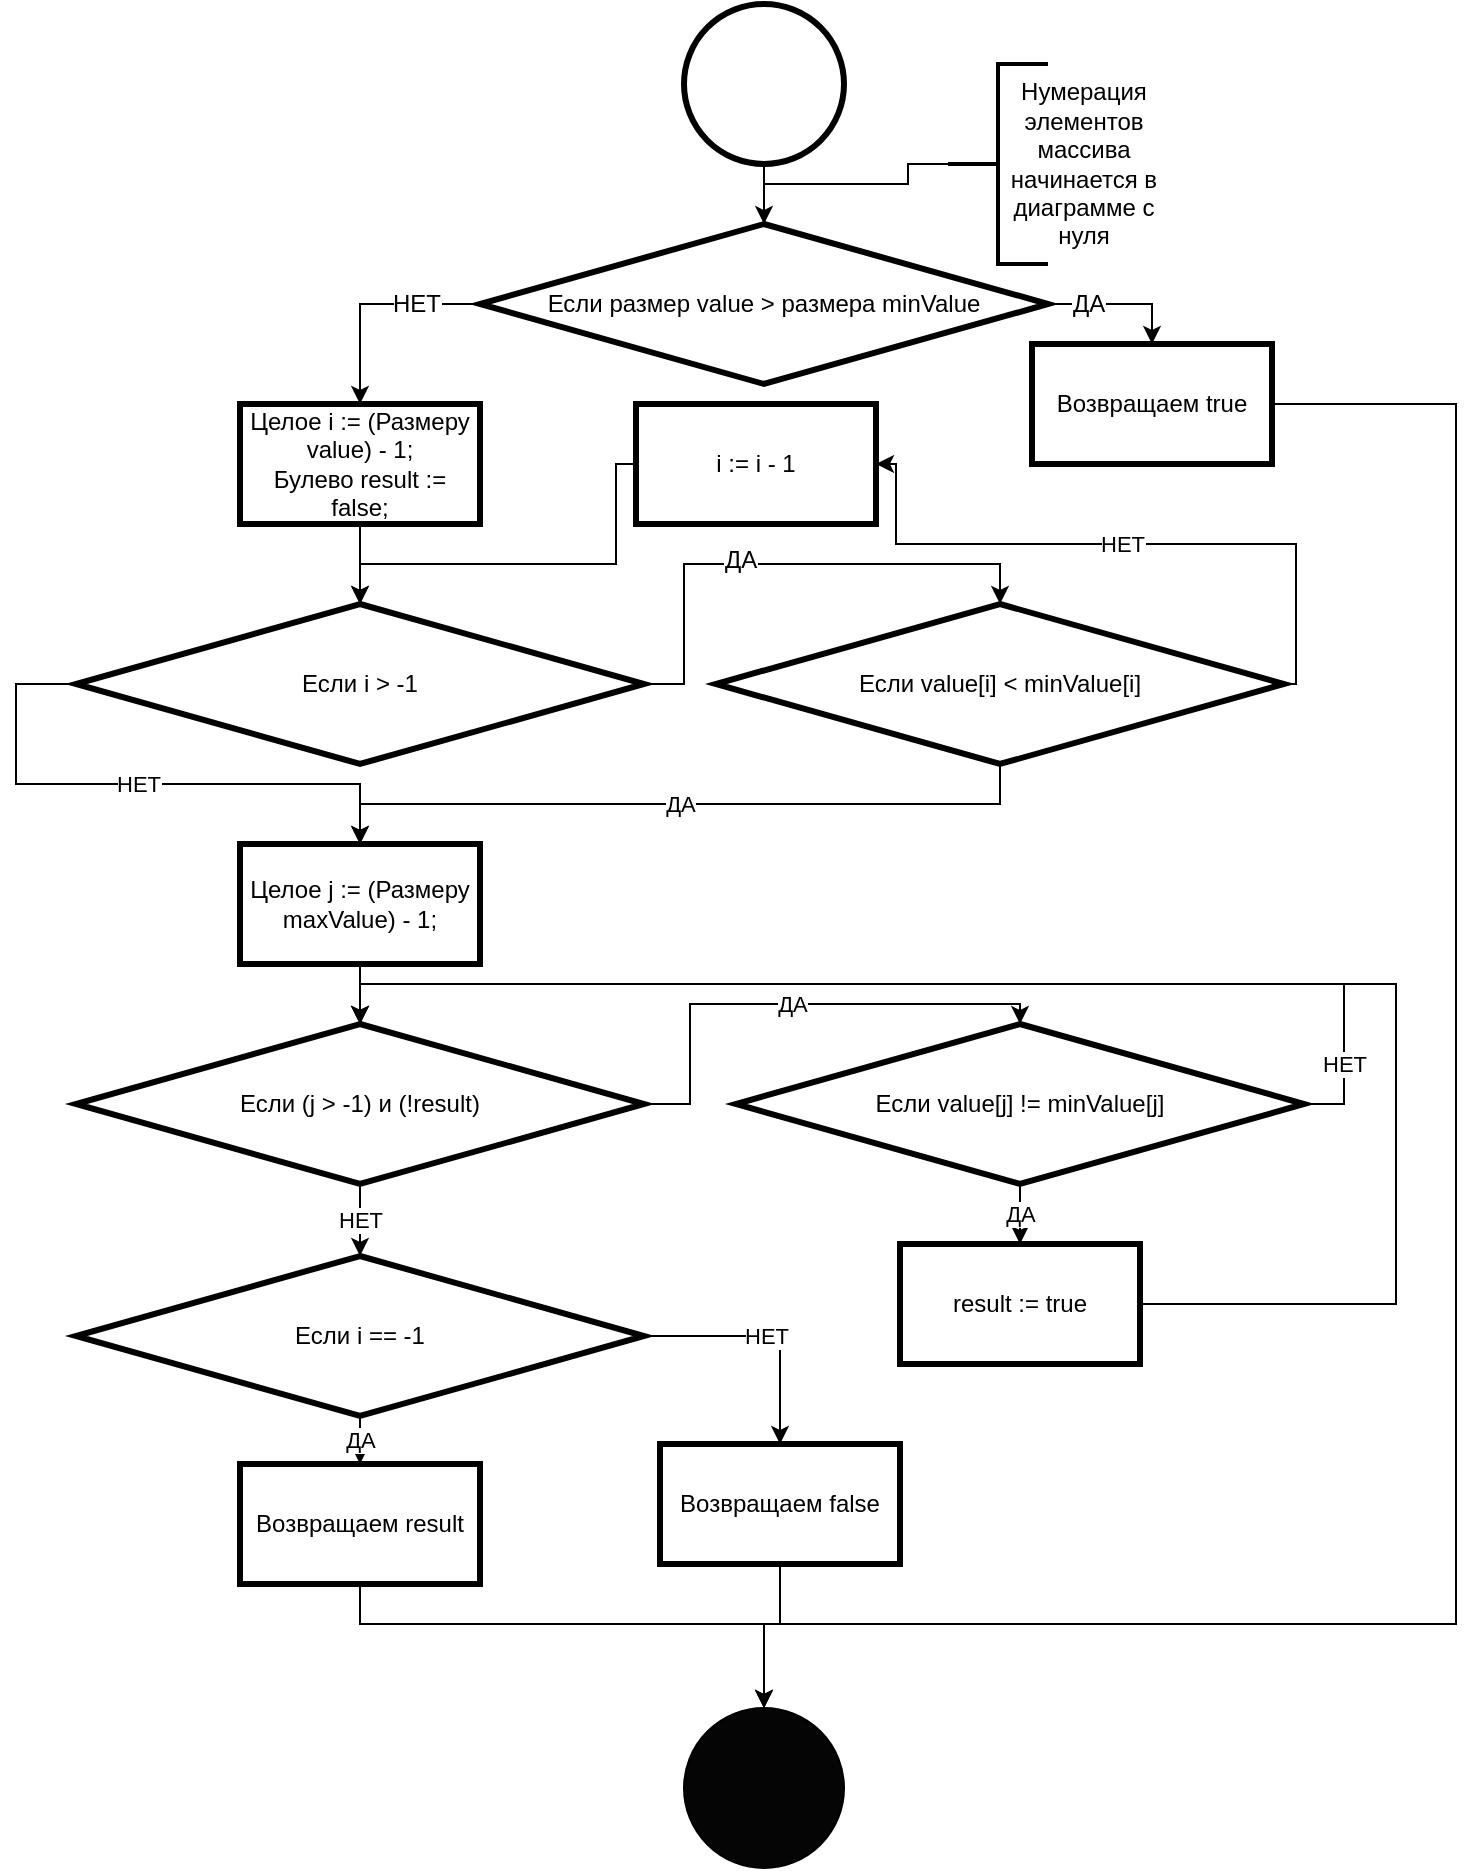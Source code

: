 <mxfile pages="1" version="11.2.2" type="device"><diagram name="Page-1" id="9f46799a-70d6-7492-0946-bef42562c5a5"><mxGraphModel dx="460" dy="705" grid="1" gridSize="10" guides="1" tooltips="1" connect="1" arrows="1" fold="1" page="1" pageScale="1" pageWidth="1169" pageHeight="827" background="#ffffff" math="0" shadow="0"><root><mxCell id="0"/><mxCell id="1" parent="0"/><mxCell id="UuCqGnlQUb-CQXjbqGYS-7" style="edgeStyle=orthogonalEdgeStyle;rounded=0;orthogonalLoop=1;jettySize=auto;html=1;exitX=0.5;exitY=1;exitDx=0;exitDy=0;entryX=0.5;entryY=0;entryDx=0;entryDy=0;fontColor=#000000;" parent="1" source="UuCqGnlQUb-CQXjbqGYS-2" target="6HzRkY3QKBv-fyKpoPUi-3" edge="1"><mxGeometry relative="1" as="geometry"><mxPoint x="584" y="120" as="targetPoint"/></mxGeometry></mxCell><mxCell id="UuCqGnlQUb-CQXjbqGYS-2" value="" style="ellipse;whiteSpace=wrap;html=1;aspect=fixed;strokeWidth=3;" parent="1" vertex="1"><mxGeometry x="544" y="20" width="80" height="80" as="geometry"/></mxCell><mxCell id="UuCqGnlQUb-CQXjbqGYS-3" value="" style="ellipse;whiteSpace=wrap;html=1;aspect=fixed;fontColor=#000000;fillColor=#050505;" parent="1" vertex="1"><mxGeometry x="544" y="872" width="80" height="80" as="geometry"/></mxCell><mxCell id="UuCqGnlQUb-CQXjbqGYS-60" style="edgeStyle=orthogonalEdgeStyle;rounded=0;orthogonalLoop=1;jettySize=auto;html=1;exitX=1;exitY=0.5;exitDx=0;exitDy=0;entryX=0.5;entryY=0;entryDx=0;entryDy=0;fontColor=#000000;" parent="1" edge="1"><mxGeometry relative="1" as="geometry"><Array as="points"><mxPoint x="727" y="200"/><mxPoint x="1160" y="200"/><mxPoint x="1160" y="950"/><mxPoint x="583" y="950"/></Array><mxPoint x="726" y="310" as="sourcePoint"/></mxGeometry></mxCell><mxCell id="6HzRkY3QKBv-fyKpoPUi-7" style="edgeStyle=orthogonalEdgeStyle;rounded=0;orthogonalLoop=1;jettySize=auto;html=1;entryX=0.5;entryY=0;entryDx=0;entryDy=0;" parent="1" source="6HzRkY3QKBv-fyKpoPUi-3" target="6HzRkY3QKBv-fyKpoPUi-4" edge="1"><mxGeometry relative="1" as="geometry"><mxPoint x="340" y="190" as="targetPoint"/><Array as="points"><mxPoint x="382" y="170"/></Array></mxGeometry></mxCell><mxCell id="6HzRkY3QKBv-fyKpoPUi-11" value="НЕТ" style="text;html=1;resizable=0;points=[];align=center;verticalAlign=middle;labelBackgroundColor=#ffffff;" parent="6HzRkY3QKBv-fyKpoPUi-7" vertex="1" connectable="0"><mxGeometry x="-0.164" y="1" relative="1" as="geometry"><mxPoint x="14" y="-1" as="offset"/></mxGeometry></mxCell><mxCell id="6HzRkY3QKBv-fyKpoPUi-8" style="edgeStyle=orthogonalEdgeStyle;rounded=0;orthogonalLoop=1;jettySize=auto;html=1;entryX=0.5;entryY=0;entryDx=0;entryDy=0;" parent="1" source="6HzRkY3QKBv-fyKpoPUi-3" target="6HzRkY3QKBv-fyKpoPUi-6" edge="1"><mxGeometry relative="1" as="geometry"><Array as="points"><mxPoint x="778" y="170"/></Array></mxGeometry></mxCell><mxCell id="6HzRkY3QKBv-fyKpoPUi-13" value="ДА" style="text;html=1;resizable=0;points=[];align=center;verticalAlign=middle;labelBackgroundColor=#ffffff;" parent="6HzRkY3QKBv-fyKpoPUi-8" vertex="1" connectable="0"><mxGeometry x="-0.273" relative="1" as="geometry"><mxPoint x="-6" as="offset"/></mxGeometry></mxCell><mxCell id="6HzRkY3QKBv-fyKpoPUi-3" value="Если размер value &amp;gt; размера minValue" style="rhombus;whiteSpace=wrap;html=1;fillColor=#FFFFFF;fontColor=#000000;strokeWidth=3;" parent="1" vertex="1"><mxGeometry x="442" y="130" width="284" height="80" as="geometry"/></mxCell><mxCell id="0ZZqwP2osCYtnXRCdj84-5" style="edgeStyle=orthogonalEdgeStyle;rounded=0;orthogonalLoop=1;jettySize=auto;html=1;" edge="1" parent="1" source="6HzRkY3QKBv-fyKpoPUi-4" target="0ZZqwP2osCYtnXRCdj84-1"><mxGeometry relative="1" as="geometry"/></mxCell><mxCell id="6HzRkY3QKBv-fyKpoPUi-4" value="Целое i := (Размеру value) - 1;&lt;br&gt;Булево result := false;" style="rounded=0;whiteSpace=wrap;html=1;strokeWidth=3;" parent="1" vertex="1"><mxGeometry x="322" y="220" width="120" height="60" as="geometry"/></mxCell><mxCell id="0ZZqwP2osCYtnXRCdj84-42" style="edgeStyle=orthogonalEdgeStyle;rounded=0;orthogonalLoop=1;jettySize=auto;html=1;" edge="1" parent="1" source="6HzRkY3QKBv-fyKpoPUi-6"><mxGeometry relative="1" as="geometry"><mxPoint x="584" y="872" as="targetPoint"/><Array as="points"><mxPoint x="930" y="220"/><mxPoint x="930" y="830"/><mxPoint x="584" y="830"/></Array></mxGeometry></mxCell><mxCell id="6HzRkY3QKBv-fyKpoPUi-6" value="Возвращаем true" style="rounded=0;whiteSpace=wrap;html=1;strokeWidth=3;" parent="1" vertex="1"><mxGeometry x="718" y="190" width="120" height="60" as="geometry"/></mxCell><mxCell id="0ZZqwP2osCYtnXRCdj84-8" style="edgeStyle=orthogonalEdgeStyle;rounded=0;orthogonalLoop=1;jettySize=auto;html=1;entryX=0.5;entryY=0;entryDx=0;entryDy=0;" edge="1" parent="1" source="0ZZqwP2osCYtnXRCdj84-1" target="0ZZqwP2osCYtnXRCdj84-7"><mxGeometry relative="1" as="geometry"/></mxCell><mxCell id="0ZZqwP2osCYtnXRCdj84-9" value="ДА" style="text;html=1;resizable=0;points=[];align=center;verticalAlign=middle;labelBackgroundColor=#ffffff;" vertex="1" connectable="0" parent="0ZZqwP2osCYtnXRCdj84-8"><mxGeometry x="-0.163" y="2" relative="1" as="geometry"><mxPoint as="offset"/></mxGeometry></mxCell><mxCell id="0ZZqwP2osCYtnXRCdj84-17" value="НЕТ" style="edgeStyle=orthogonalEdgeStyle;rounded=0;orthogonalLoop=1;jettySize=auto;html=1;entryX=0.5;entryY=0;entryDx=0;entryDy=0;" edge="1" parent="1" source="0ZZqwP2osCYtnXRCdj84-1" target="0ZZqwP2osCYtnXRCdj84-16"><mxGeometry relative="1" as="geometry"><Array as="points"><mxPoint x="210" y="360"/><mxPoint x="210" y="410"/><mxPoint x="382" y="410"/></Array></mxGeometry></mxCell><mxCell id="0ZZqwP2osCYtnXRCdj84-1" value="Если i &amp;gt; -1" style="rhombus;whiteSpace=wrap;html=1;fillColor=#FFFFFF;fontColor=#000000;strokeWidth=3;" vertex="1" parent="1"><mxGeometry x="240" y="320" width="284" height="80" as="geometry"/></mxCell><mxCell id="0ZZqwP2osCYtnXRCdj84-3" value="Нумерация элементов массива начинается в диаграмме с нуля" style="text;html=1;strokeColor=none;fillColor=none;align=center;verticalAlign=middle;whiteSpace=wrap;rounded=0;" vertex="1" parent="1"><mxGeometry x="702" y="60" width="84" height="80" as="geometry"/></mxCell><mxCell id="0ZZqwP2osCYtnXRCdj84-12" value="НЕТ" style="edgeStyle=orthogonalEdgeStyle;rounded=0;orthogonalLoop=1;jettySize=auto;html=1;entryX=1;entryY=0.5;entryDx=0;entryDy=0;" edge="1" parent="1" source="0ZZqwP2osCYtnXRCdj84-7" target="0ZZqwP2osCYtnXRCdj84-11"><mxGeometry relative="1" as="geometry"><Array as="points"><mxPoint x="850" y="360"/><mxPoint x="850" y="290"/><mxPoint x="650" y="290"/><mxPoint x="650" y="250"/></Array></mxGeometry></mxCell><mxCell id="0ZZqwP2osCYtnXRCdj84-18" value="ДА" style="edgeStyle=orthogonalEdgeStyle;rounded=0;orthogonalLoop=1;jettySize=auto;html=1;entryX=0.5;entryY=0;entryDx=0;entryDy=0;" edge="1" parent="1" source="0ZZqwP2osCYtnXRCdj84-7" target="0ZZqwP2osCYtnXRCdj84-16"><mxGeometry relative="1" as="geometry"><Array as="points"><mxPoint x="702" y="420"/><mxPoint x="382" y="420"/></Array></mxGeometry></mxCell><mxCell id="0ZZqwP2osCYtnXRCdj84-7" value="Если value[i] &amp;lt; minValue[i]" style="rhombus;whiteSpace=wrap;html=1;fillColor=#FFFFFF;fontColor=#000000;strokeWidth=3;" vertex="1" parent="1"><mxGeometry x="560" y="320" width="284" height="80" as="geometry"/></mxCell><mxCell id="0ZZqwP2osCYtnXRCdj84-13" style="edgeStyle=orthogonalEdgeStyle;rounded=0;orthogonalLoop=1;jettySize=auto;html=1;entryX=0.5;entryY=0;entryDx=0;entryDy=0;exitX=0;exitY=0.5;exitDx=0;exitDy=0;" edge="1" parent="1" source="0ZZqwP2osCYtnXRCdj84-11" target="0ZZqwP2osCYtnXRCdj84-1"><mxGeometry relative="1" as="geometry"><mxPoint x="510" y="250" as="sourcePoint"/><Array as="points"><mxPoint x="510" y="250"/><mxPoint x="510" y="300"/><mxPoint x="382" y="300"/></Array></mxGeometry></mxCell><mxCell id="0ZZqwP2osCYtnXRCdj84-11" value="i := i - 1" style="rounded=0;whiteSpace=wrap;html=1;strokeWidth=3;" vertex="1" parent="1"><mxGeometry x="520" y="220" width="120" height="60" as="geometry"/></mxCell><mxCell id="0ZZqwP2osCYtnXRCdj84-22" value="ДА" style="edgeStyle=orthogonalEdgeStyle;rounded=0;orthogonalLoop=1;jettySize=auto;html=1;entryX=0.5;entryY=0;entryDx=0;entryDy=0;" edge="1" parent="1" source="0ZZqwP2osCYtnXRCdj84-14" target="0ZZqwP2osCYtnXRCdj84-21"><mxGeometry relative="1" as="geometry"><Array as="points"><mxPoint x="547" y="570"/><mxPoint x="547" y="520"/><mxPoint x="712" y="520"/></Array></mxGeometry></mxCell><mxCell id="0ZZqwP2osCYtnXRCdj84-30" value="НЕТ" style="edgeStyle=orthogonalEdgeStyle;rounded=0;orthogonalLoop=1;jettySize=auto;html=1;entryX=0.5;entryY=0;entryDx=0;entryDy=0;" edge="1" parent="1" source="0ZZqwP2osCYtnXRCdj84-14" target="0ZZqwP2osCYtnXRCdj84-29"><mxGeometry relative="1" as="geometry"/></mxCell><mxCell id="0ZZqwP2osCYtnXRCdj84-14" value="Если (j &amp;gt; -1) и (!result)" style="rhombus;whiteSpace=wrap;html=1;fillColor=#FFFFFF;fontColor=#000000;strokeWidth=3;" vertex="1" parent="1"><mxGeometry x="240" y="530" width="284" height="80" as="geometry"/></mxCell><mxCell id="0ZZqwP2osCYtnXRCdj84-19" style="edgeStyle=orthogonalEdgeStyle;rounded=0;orthogonalLoop=1;jettySize=auto;html=1;" edge="1" parent="1" source="0ZZqwP2osCYtnXRCdj84-16" target="0ZZqwP2osCYtnXRCdj84-14"><mxGeometry relative="1" as="geometry"/></mxCell><mxCell id="0ZZqwP2osCYtnXRCdj84-16" value="Целое j := (Размеру maxValue) - 1;" style="rounded=0;whiteSpace=wrap;html=1;strokeWidth=3;" vertex="1" parent="1"><mxGeometry x="322" y="440" width="120" height="60" as="geometry"/></mxCell><mxCell id="0ZZqwP2osCYtnXRCdj84-25" value="ДА" style="edgeStyle=orthogonalEdgeStyle;rounded=0;orthogonalLoop=1;jettySize=auto;html=1;entryX=0.5;entryY=0;entryDx=0;entryDy=0;" edge="1" parent="1" source="0ZZqwP2osCYtnXRCdj84-21" target="0ZZqwP2osCYtnXRCdj84-23"><mxGeometry relative="1" as="geometry"/></mxCell><mxCell id="0ZZqwP2osCYtnXRCdj84-28" value="НЕТ" style="edgeStyle=orthogonalEdgeStyle;rounded=0;orthogonalLoop=1;jettySize=auto;html=1;exitX=1;exitY=0.5;exitDx=0;exitDy=0;entryX=0.5;entryY=0;entryDx=0;entryDy=0;" edge="1" parent="1" source="0ZZqwP2osCYtnXRCdj84-21" target="0ZZqwP2osCYtnXRCdj84-14"><mxGeometry x="-0.864" relative="1" as="geometry"><mxPoint x="377" y="540" as="targetPoint"/><Array as="points"><mxPoint x="874" y="570"/><mxPoint x="874" y="510"/><mxPoint x="382" y="510"/></Array><mxPoint as="offset"/></mxGeometry></mxCell><mxCell id="0ZZqwP2osCYtnXRCdj84-21" value="Если value[j] != minValue[j]" style="rhombus;whiteSpace=wrap;html=1;fillColor=#FFFFFF;fontColor=#000000;strokeWidth=3;" vertex="1" parent="1"><mxGeometry x="570" y="530" width="284" height="80" as="geometry"/></mxCell><mxCell id="0ZZqwP2osCYtnXRCdj84-27" style="edgeStyle=orthogonalEdgeStyle;rounded=0;orthogonalLoop=1;jettySize=auto;html=1;" edge="1" parent="1" source="0ZZqwP2osCYtnXRCdj84-23" target="0ZZqwP2osCYtnXRCdj84-14"><mxGeometry relative="1" as="geometry"><mxPoint x="460" y="530" as="targetPoint"/><Array as="points"><mxPoint x="900" y="670"/><mxPoint x="900" y="510"/><mxPoint x="382" y="510"/></Array></mxGeometry></mxCell><mxCell id="0ZZqwP2osCYtnXRCdj84-23" value="result := true" style="rounded=0;whiteSpace=wrap;html=1;strokeWidth=3;" vertex="1" parent="1"><mxGeometry x="652" y="640" width="120" height="60" as="geometry"/></mxCell><mxCell id="0ZZqwP2osCYtnXRCdj84-33" value="ДА" style="edgeStyle=orthogonalEdgeStyle;rounded=0;orthogonalLoop=1;jettySize=auto;html=1;" edge="1" parent="1" source="0ZZqwP2osCYtnXRCdj84-29" target="0ZZqwP2osCYtnXRCdj84-32"><mxGeometry relative="1" as="geometry"/></mxCell><mxCell id="0ZZqwP2osCYtnXRCdj84-38" value="НЕТ" style="edgeStyle=orthogonalEdgeStyle;rounded=0;orthogonalLoop=1;jettySize=auto;html=1;entryX=0.5;entryY=0;entryDx=0;entryDy=0;" edge="1" parent="1" source="0ZZqwP2osCYtnXRCdj84-29" target="0ZZqwP2osCYtnXRCdj84-35"><mxGeometry relative="1" as="geometry"/></mxCell><mxCell id="0ZZqwP2osCYtnXRCdj84-29" value="Если i == -1" style="rhombus;whiteSpace=wrap;html=1;fillColor=#FFFFFF;fontColor=#000000;strokeWidth=3;" vertex="1" parent="1"><mxGeometry x="240" y="646" width="284" height="80" as="geometry"/></mxCell><mxCell id="0ZZqwP2osCYtnXRCdj84-34" style="edgeStyle=orthogonalEdgeStyle;rounded=0;orthogonalLoop=1;jettySize=auto;html=1;" edge="1" parent="1" source="0ZZqwP2osCYtnXRCdj84-32" target="UuCqGnlQUb-CQXjbqGYS-3"><mxGeometry relative="1" as="geometry"><Array as="points"><mxPoint x="382" y="830"/><mxPoint x="584" y="830"/></Array></mxGeometry></mxCell><mxCell id="0ZZqwP2osCYtnXRCdj84-32" value="Возвращаем result" style="rounded=0;whiteSpace=wrap;html=1;strokeWidth=3;" vertex="1" parent="1"><mxGeometry x="322" y="750" width="120" height="60" as="geometry"/></mxCell><mxCell id="0ZZqwP2osCYtnXRCdj84-39" style="edgeStyle=orthogonalEdgeStyle;rounded=0;orthogonalLoop=1;jettySize=auto;html=1;entryX=0.5;entryY=0;entryDx=0;entryDy=0;" edge="1" parent="1" source="0ZZqwP2osCYtnXRCdj84-35" target="UuCqGnlQUb-CQXjbqGYS-3"><mxGeometry relative="1" as="geometry"><Array as="points"><mxPoint x="592" y="830"/><mxPoint x="584" y="830"/></Array></mxGeometry></mxCell><mxCell id="0ZZqwP2osCYtnXRCdj84-35" value="Возвращаем false" style="rounded=0;whiteSpace=wrap;html=1;strokeWidth=3;" vertex="1" parent="1"><mxGeometry x="532" y="740" width="120" height="60" as="geometry"/></mxCell><mxCell id="0ZZqwP2osCYtnXRCdj84-45" style="edgeStyle=orthogonalEdgeStyle;rounded=0;orthogonalLoop=1;jettySize=auto;html=1;endArrow=none;endFill=0;entryX=0.5;entryY=0;entryDx=0;entryDy=0;" edge="1" parent="1" source="0ZZqwP2osCYtnXRCdj84-44" target="6HzRkY3QKBv-fyKpoPUi-3"><mxGeometry relative="1" as="geometry"><mxPoint x="580" y="110" as="targetPoint"/><Array as="points"><mxPoint x="656" y="100"/><mxPoint x="656" y="110"/><mxPoint x="584" y="110"/></Array></mxGeometry></mxCell><mxCell id="0ZZqwP2osCYtnXRCdj84-44" value="" style="strokeWidth=2;html=1;shape=mxgraph.flowchart.annotation_2;align=left;pointerEvents=1" vertex="1" parent="1"><mxGeometry x="676" y="50" width="50" height="100" as="geometry"/></mxCell></root></mxGraphModel></diagram></mxfile>